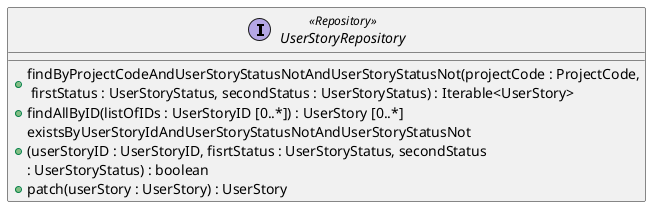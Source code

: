 @startuml
'https://plantuml.com/class-diagram

interface UserStoryRepository<<Repository>> {

    + findByProjectCodeAndUserStoryStatusNotAndUserStoryStatusNot(projectCode : ProjectCode,\n firstStatus : UserStoryStatus, secondStatus : UserStoryStatus) : Iterable<UserStory>
    + findAllByID(listOfIDs : UserStoryID [0..*]) : UserStory [0..*]
    + existsByUserStoryIdAndUserStoryStatusNotAndUserStoryStatusNot\n(userStoryID : UserStoryID, fisrtStatus : UserStoryStatus, secondStatus \n: UserStoryStatus) : boolean
    + patch(userStory : UserStory) : UserStory


}

@enduml